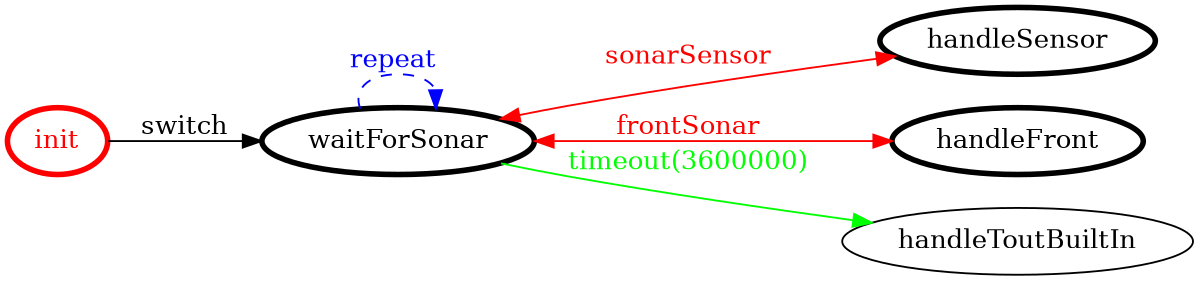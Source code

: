 /*
*
* A GraphViz DOT FSM description 
* Please use a GraphViz visualizer (like http://www.webgraphviz.com)
*  
*/

digraph finite_state_machine {
	rankdir=LR
	size="8,5"
	
	init [ color = red ][ fontcolor = red ][ penwidth = 3 ]
	handleSensor [ color = black ][ fontcolor = black ][ penwidth = 3 ]
	handleFront [ color = black ][ fontcolor = black ][ penwidth = 3 ]
	waitForSonar [ color = black ][ fontcolor = black ][ penwidth = 3 ]
	
	waitForSonar -> handleToutBuiltIn [ label = "timeout(3600000)" ][ color = green ][ fontcolor = green ]
	init -> waitForSonar [ label = "switch" ][ color = black ][ fontcolor = black ]
	waitForSonar -> handleSensor [ label = "sonarSensor" ][ color = red ][ fontcolor = red ][ dir = both ]
	waitForSonar -> handleFront [ label = "frontSonar" ][ color = red ][ fontcolor = red ][ dir = both ]
	waitForSonar -> waitForSonar [ label = "repeat "][ style = dashed ][ color = blue ][ fontcolor = blue ]
}
